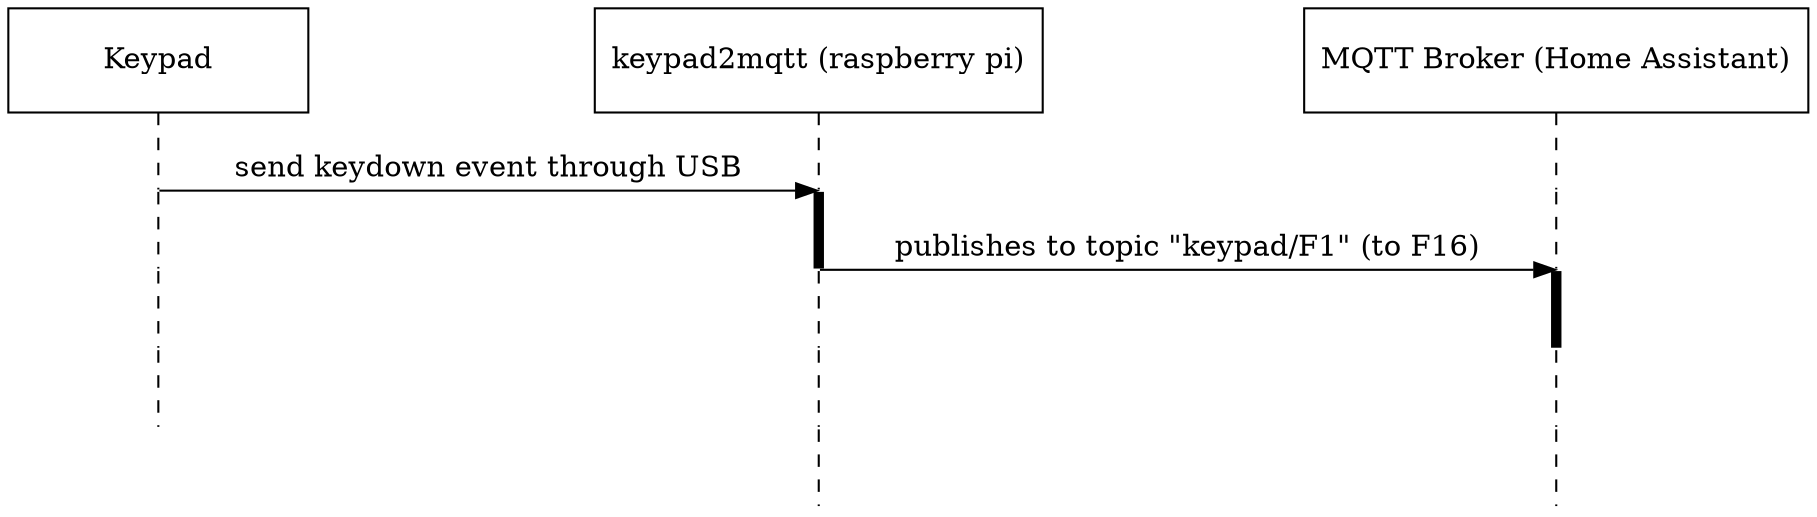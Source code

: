 // https://stackoverflow.com/a/59363959/2115513
digraph SEQ_DIAGRAM {
    graph [overlap = true, splines = line, nodesep = 1.0, ordering = out];
    edge [arrowhead = none];
    node [shape = none, width = 0, height = 0, label = ""];

    {
        rank = same;
        node [shape = rectangle, height = 0.7, width = 2];
        keypad [label = "Keypad"];
        raspberry_pi [label = "keypad2mqtt (raspberry pi)"];
        homeassistant [label = "MQTT Broker (Home Assistant)"];
    }
    // Draw vertical lines
    {
        edge [style = dashed, weight = 6];
        keypad -> a1 -> a2 -> a3;
        a3 -> a5;
    }
    {
        edge [style = dashed, weight = 6];
        raspberry_pi -> b1
        b1 -> b2 [penwidth = 5, style = solid];
        b2 -> b3 -> b4 -> b5;
    }
    {
        edge [style = dashed, weight = 6];
        homeassistant -> c1;
        c1 -> c2;
        c2 -> c3 [penwidth = 5, style = solid];
        c3 -> c4 -> c5;
    }
    { rank = same; a1 -> b1 [label = "send keydown event through USB", arrowhead = normal]; }
    { rank = same; b2 -> c2 [label ="publishes to topic \"keypad/F1\" (to F16)", arrowhead = normal]; }
}
